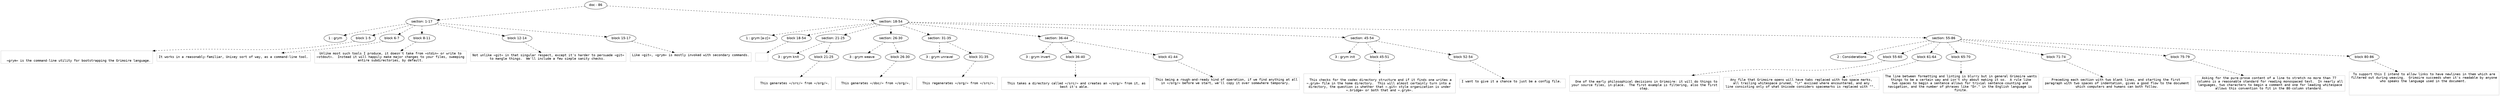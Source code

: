 digraph hierarchy {

node [fontname=Helvetica]
edge [style=dashed]

doc_0 [label="doc - 86"]


doc_0 -> { section_1 section_2}
{rank=same; section_1 section_2}

section_1 [label="section: 1-17"]

section_2 [label="section: 18-54"]


section_1 -> { header_3 block_4 block_5 block_6 block_7 block_8}
{rank=same; header_3 block_4 block_5 block_6 block_7 block_8}

header_3 [label="1 : grym"]

block_4 [label="block 1-5"]

block_5 [label="block 6-7"]

block_6 [label="block 8-11"]

block_7 [label="block 12-14"]

block_8 [label="block 15-17"]



block_4 -> leaf_9
leaf_9  [color=Gray,shape=rectangle,fontname=Inconsolata,label="

  =grym= is the command-line utility for bootstrapping the Grimoire language.
"]

block_5 -> leaf_10
leaf_10  [color=Gray,shape=rectangle,fontname=Inconsolata,label="It works in a reasonably-familiar, Unixey sort of way, as a command-line tool.
"]

block_6 -> leaf_11
leaf_11  [color=Gray,shape=rectangle,fontname=Inconsolata,label="Unlike most such tools I produce, it doesn't take from =stdin= or write to
=stdout=.  Instead it will happily make major changes to your files, sweeping
entire subdirectories, by default.
"]

block_7 -> leaf_12
leaf_12  [color=Gray,shape=rectangle,fontname=Inconsolata,label="Not unlike =git= in that singular respect, except it's harder to persuade =git=
to mangle things.  We'll include a few simple sanity checks. 
"]

block_8 -> leaf_13
leaf_13  [color=Gray,shape=rectangle,fontname=Inconsolata,label="Like =git=, =grym= is mostly invoked with secondary commands.

"]
section_2 -> { header_14 block_15 section_16 section_17 section_18 section_19 section_20 section_21}
{rank=same; header_14 block_15 section_16 section_17 section_18 section_19 section_20 section_21}

header_14 [label="1 : grym [a-z]+"]

block_15 [label="block 18-54"]

section_16 [label="section: 21-25"]

section_17 [label="section: 26-30"]

section_18 [label="section: 31-35"]

section_19 [label="section: 36-44"]

section_20 [label="section: 45-54"]

section_21 [label="section: 55-86"]



block_15 -> leaf_22
leaf_22  [color=Gray,shape=rectangle,fontname=Inconsolata,label="
"]
section_16 -> { header_23 block_24}
{rank=same; header_23 block_24}

header_23 [label="3 : grym knit"]

block_24 [label="block 21-25"]



block_24 -> leaf_25
leaf_25  [color=Gray,shape=rectangle,fontname=Inconsolata,label="
  This generates =/src/= from =/org/=.

"]
section_17 -> { header_26 block_27}
{rank=same; header_26 block_27}

header_26 [label="3 : grym weave"]

block_27 [label="block 26-30"]



block_27 -> leaf_28
leaf_28  [color=Gray,shape=rectangle,fontname=Inconsolata,label="
  This generates =/doc/= from =/org/=.

"]
section_18 -> { header_29 block_30}
{rank=same; header_29 block_30}

header_29 [label="3 : grym unravel"]

block_30 [label="block 31-35"]



block_30 -> leaf_31
leaf_31  [color=Gray,shape=rectangle,fontname=Inconsolata,label="
  This regenerates =/org/= from =/src/=.

"]
section_19 -> { header_32 block_33 block_34}
{rank=same; header_32 block_33 block_34}

header_32 [label="3 : grym invert"]

block_33 [label="block 36-40"]

block_34 [label="block 41-44"]



block_33 -> leaf_35
leaf_35  [color=Gray,shape=rectangle,fontname=Inconsolata,label="
  This takes a directory called =/src/= and creates an =/org/= from it, as 
best it's able. 
"]

block_34 -> leaf_36
leaf_36  [color=Gray,shape=rectangle,fontname=Inconsolata,label="This being a rough-and-ready kind of operation, if we find anything at all
in =/org/= before we start, we'll copy it over somewhere temporary. 

"]
section_20 -> { header_37 block_38 block_39}
{rank=same; header_37 block_38 block_39}

header_37 [label="3 : grym init"]

block_38 [label="block 45-51"]

block_39 [label="block 52-54"]



block_38 -> leaf_40
leaf_40  [color=Gray,shape=rectangle,fontname=Inconsolata,label="
  This checks for the codex directory structure and if it finds one writes a 
=.grym= file in the home directory.  This will almost certainly turn into a 
directory, the question is whether that =.git= style organization is under
=.bridge= or both that and =.grym=.
"]

block_39 -> leaf_41
leaf_41  [color=Gray,shape=rectangle,fontname=Inconsolata,label="I want to give it a chance to just be a config file. 

"]
section_21 -> { header_42 block_43 block_44 block_45 block_46 block_47 block_48}
{rank=same; header_42 block_43 block_44 block_45 block_46 block_47 block_48}

header_42 [label="2 : Considerations"]

block_43 [label="block 55-60"]

block_44 [label="block 61-64"]

block_45 [label="block 65-70"]

block_46 [label="block 71-74"]

block_47 [label="block 75-79"]

block_48 [label="block 80-86"]



block_43 -> leaf_49
leaf_49  [color=Gray,shape=rectangle,fontname=Inconsolata,label="
  One of the early philosophical decisions in Grimoire: it will do things to
your source files, in-place.  The first example is filtering, also the first
step.
"]

block_44 -> leaf_50
leaf_50  [color=Gray,shape=rectangle,fontname=Inconsolata,label="Any file that Grimoire opens will have tabs replaced with two space marks,
all trailing whitespace pruned, \"\\r\" excised where encountered, and any
line consisting only of what Unicode considers spacemarks is replaced with \"\". 
"]

block_45 -> leaf_51
leaf_51  [color=Gray,shape=rectangle,fontname=Inconsolata,label="The line between formatting and linting is blurry but in general Grimoire wants
things to be a certain way and isn't shy about making it so.  A rule like
two spaces to begin a sentence allows for trivial sentence-counting and 
navigation, and the number of phrases like \"Dr.\" in the English language is 
finite.
"]

block_46 -> leaf_52
leaf_52  [color=Gray,shape=rectangle,fontname=Inconsolata,label="Preceding each section with two blank lines, and starting the first 
paragraph with two spaces of indentation, gives a good flow to the document
which computers and humans can both follow.
"]

block_47 -> leaf_53
leaf_53  [color=Gray,shape=rectangle,fontname=Inconsolata,label="Asking for the pure-prose content of a line to stretch no more than 77 
columns is a reasonable standard for reading monospaced text.  In nearly all
languages, two characters to begin a comment and one for leading whitespace
allows this convention to fit in the 80-column standard. 
"]

block_48 -> leaf_54
leaf_54  [color=Gray,shape=rectangle,fontname=Inconsolata,label="To support this I intend to allow links to have newlines in them which are
filtered out during weaving.  Grimoire succeeds when it's readable by anyone
who speaks the language used in the document. 



"]

}
